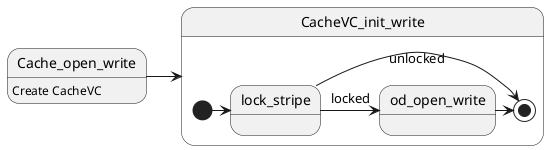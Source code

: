 @startuml

Cache_open_write -> CacheVC_init_write
Cache_open_write : Create CacheVC

State CacheVC_init_write {
  [*] -> lock_stripe
  lock_stripe -> od_open_write : locked
  lock_stripe -> [*] : unlocked
  od_open_write -> [*]
}

@enduml
